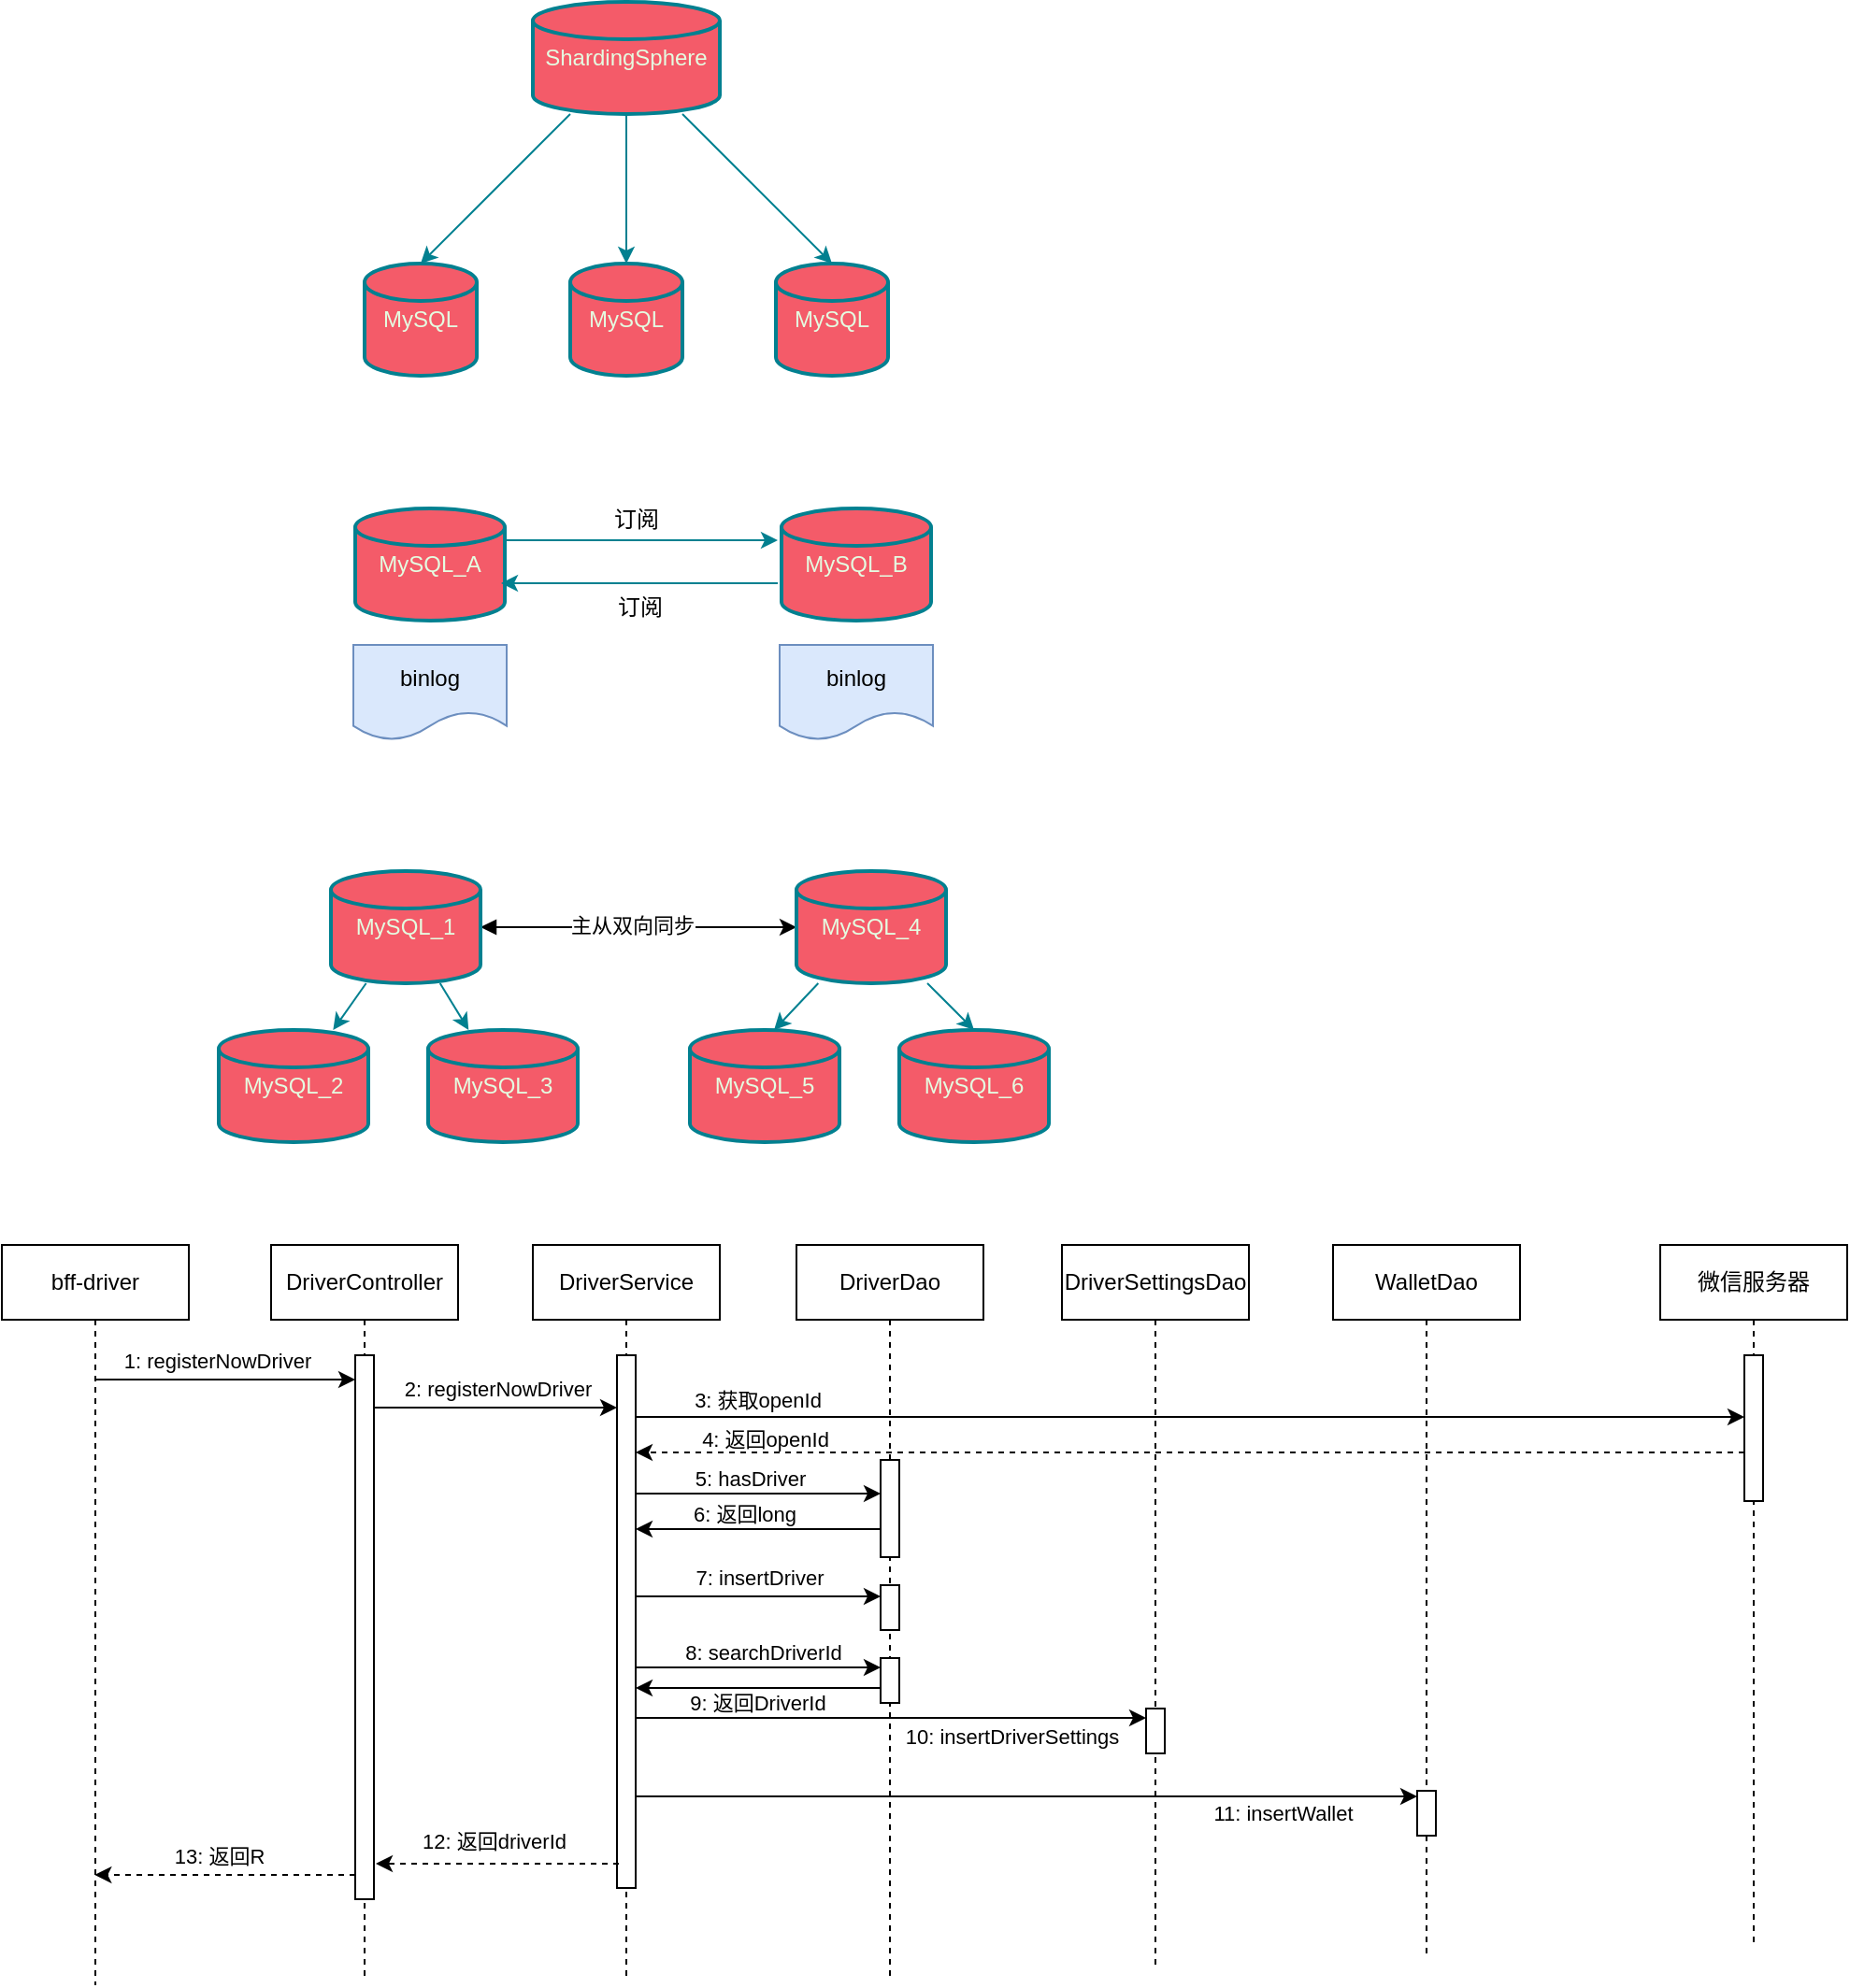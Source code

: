 <mxfile version="21.6.6" type="github">
  <diagram name="第 1 页" id="uL4GNsboAXaJ1_KjG3pS">
    <mxGraphModel dx="1140" dy="612" grid="0" gridSize="10" guides="1" tooltips="0" connect="1" arrows="1" fold="1" page="0" pageScale="1" pageWidth="827" pageHeight="1169" math="0" shadow="0">
      <root>
        <mxCell id="0" />
        <mxCell id="1" parent="0" />
        <mxCell id="d99z_8fZVXnj83U1RD9M-7" style="rounded=0;orthogonalLoop=1;jettySize=auto;html=1;entryX=0.5;entryY=0;entryDx=0;entryDy=0;entryPerimeter=0;labelBackgroundColor=none;fontColor=default;strokeColor=#028090;" parent="1" source="d99z_8fZVXnj83U1RD9M-2" target="d99z_8fZVXnj83U1RD9M-4" edge="1">
          <mxGeometry relative="1" as="geometry" />
        </mxCell>
        <mxCell id="d99z_8fZVXnj83U1RD9M-9" style="edgeStyle=orthogonalEdgeStyle;rounded=0;orthogonalLoop=1;jettySize=auto;html=1;entryX=0.5;entryY=0;entryDx=0;entryDy=0;entryPerimeter=0;labelBackgroundColor=none;fontColor=default;strokeColor=#028090;" parent="1" source="d99z_8fZVXnj83U1RD9M-2" target="d99z_8fZVXnj83U1RD9M-5" edge="1">
          <mxGeometry relative="1" as="geometry" />
        </mxCell>
        <mxCell id="d99z_8fZVXnj83U1RD9M-10" style="rounded=0;orthogonalLoop=1;jettySize=auto;html=1;entryX=0.5;entryY=0;entryDx=0;entryDy=0;entryPerimeter=0;labelBackgroundColor=none;fontColor=default;strokeColor=#028090;" parent="1" source="d99z_8fZVXnj83U1RD9M-2" target="d99z_8fZVXnj83U1RD9M-6" edge="1">
          <mxGeometry relative="1" as="geometry" />
        </mxCell>
        <mxCell id="d99z_8fZVXnj83U1RD9M-2" value="ShardingSphere" style="strokeWidth=2;html=1;shape=mxgraph.flowchart.database;whiteSpace=wrap;labelBackgroundColor=none;fillColor=#F45B69;strokeColor=#028090;fontColor=#E4FDE1;" parent="1" vertex="1">
          <mxGeometry x="330" y="90" width="100" height="60" as="geometry" />
        </mxCell>
        <mxCell id="d99z_8fZVXnj83U1RD9M-4" value="MySQL" style="strokeWidth=2;html=1;shape=mxgraph.flowchart.database;whiteSpace=wrap;labelBackgroundColor=none;fillColor=#F45B69;strokeColor=#028090;fontColor=#E4FDE1;" parent="1" vertex="1">
          <mxGeometry x="240" y="230" width="60" height="60" as="geometry" />
        </mxCell>
        <mxCell id="d99z_8fZVXnj83U1RD9M-5" value="MySQL" style="strokeWidth=2;html=1;shape=mxgraph.flowchart.database;whiteSpace=wrap;labelBackgroundColor=none;fillColor=#F45B69;strokeColor=#028090;fontColor=#E4FDE1;" parent="1" vertex="1">
          <mxGeometry x="350" y="230" width="60" height="60" as="geometry" />
        </mxCell>
        <mxCell id="d99z_8fZVXnj83U1RD9M-6" value="MySQL" style="strokeWidth=2;html=1;shape=mxgraph.flowchart.database;whiteSpace=wrap;labelBackgroundColor=none;fillColor=#F45B69;strokeColor=#028090;fontColor=#E4FDE1;" parent="1" vertex="1">
          <mxGeometry x="460" y="230" width="60" height="60" as="geometry" />
        </mxCell>
        <mxCell id="d99z_8fZVXnj83U1RD9M-20" style="rounded=0;orthogonalLoop=1;jettySize=auto;html=1;strokeColor=#028090;fontColor=#E4FDE1;fillColor=#F45B69;" parent="1" edge="1">
          <mxGeometry relative="1" as="geometry">
            <mxPoint x="313" y="378" as="sourcePoint" />
            <mxPoint x="461" y="378" as="targetPoint" />
          </mxGeometry>
        </mxCell>
        <mxCell id="d99z_8fZVXnj83U1RD9M-14" value="MySQL_A" style="strokeWidth=2;html=1;shape=mxgraph.flowchart.database;whiteSpace=wrap;labelBackgroundColor=none;fillColor=#F45B69;strokeColor=#028090;fontColor=#E4FDE1;" parent="1" vertex="1">
          <mxGeometry x="235" y="361" width="80" height="60" as="geometry" />
        </mxCell>
        <mxCell id="d99z_8fZVXnj83U1RD9M-21" style="rounded=0;orthogonalLoop=1;jettySize=auto;html=1;entryX=1;entryY=0.5;entryDx=0;entryDy=0;entryPerimeter=0;strokeColor=#028090;fontColor=#E4FDE1;fillColor=#F45B69;" parent="1" edge="1">
          <mxGeometry relative="1" as="geometry">
            <mxPoint x="461" y="401" as="sourcePoint" />
            <mxPoint x="313" y="401" as="targetPoint" />
          </mxGeometry>
        </mxCell>
        <mxCell id="d99z_8fZVXnj83U1RD9M-15" value="MySQL_B" style="strokeWidth=2;html=1;shape=mxgraph.flowchart.database;whiteSpace=wrap;labelBackgroundColor=none;fillColor=#F45B69;strokeColor=#028090;fontColor=#E4FDE1;" parent="1" vertex="1">
          <mxGeometry x="463" y="361" width="80" height="60" as="geometry" />
        </mxCell>
        <mxCell id="d99z_8fZVXnj83U1RD9M-16" value="binlog" style="shape=document;whiteSpace=wrap;html=1;boundedLbl=1;fillColor=#dae8fc;strokeColor=#6c8ebf;" parent="1" vertex="1">
          <mxGeometry x="234" y="434" width="82" height="51" as="geometry" />
        </mxCell>
        <mxCell id="d99z_8fZVXnj83U1RD9M-17" value="binlog" style="shape=document;whiteSpace=wrap;html=1;boundedLbl=1;strokeColor=#6c8ebf;fillColor=#dae8fc;" parent="1" vertex="1">
          <mxGeometry x="462" y="434" width="82" height="51" as="geometry" />
        </mxCell>
        <mxCell id="d99z_8fZVXnj83U1RD9M-22" value="&lt;font color=&quot;#000000&quot;&gt;订阅&lt;/font&gt;" style="text;html=1;align=center;verticalAlign=middle;resizable=0;points=[];autosize=1;strokeColor=none;fillColor=none;fontColor=#E4FDE1;" parent="1" vertex="1">
          <mxGeometry x="364" y="354" width="42" height="26" as="geometry" />
        </mxCell>
        <mxCell id="d99z_8fZVXnj83U1RD9M-23" value="&lt;font color=&quot;#000000&quot;&gt;订阅&lt;/font&gt;" style="text;html=1;align=center;verticalAlign=middle;resizable=0;points=[];autosize=1;strokeColor=none;fillColor=none;fontColor=#E4FDE1;" parent="1" vertex="1">
          <mxGeometry x="366" y="401" width="42" height="26" as="geometry" />
        </mxCell>
        <mxCell id="d99z_8fZVXnj83U1RD9M-31" style="rounded=0;orthogonalLoop=1;jettySize=auto;html=1;strokeColor=#028090;fontColor=#E4FDE1;fillColor=#F45B69;" parent="1" source="d99z_8fZVXnj83U1RD9M-25" target="d99z_8fZVXnj83U1RD9M-27" edge="1">
          <mxGeometry relative="1" as="geometry" />
        </mxCell>
        <mxCell id="d99z_8fZVXnj83U1RD9M-32" style="rounded=0;orthogonalLoop=1;jettySize=auto;html=1;strokeColor=#028090;fontColor=#E4FDE1;fillColor=#F45B69;" parent="1" source="d99z_8fZVXnj83U1RD9M-25" target="d99z_8fZVXnj83U1RD9M-28" edge="1">
          <mxGeometry relative="1" as="geometry" />
        </mxCell>
        <mxCell id="d99z_8fZVXnj83U1RD9M-35" style="rounded=0;orthogonalLoop=1;jettySize=auto;html=1;entryX=0;entryY=0.5;entryDx=0;entryDy=0;entryPerimeter=0;strokeColor=#000000;fontColor=#E4FDE1;fillColor=#F45B69;startArrow=block;startFill=1;" parent="1" source="d99z_8fZVXnj83U1RD9M-25" target="d99z_8fZVXnj83U1RD9M-26" edge="1">
          <mxGeometry relative="1" as="geometry" />
        </mxCell>
        <mxCell id="d99z_8fZVXnj83U1RD9M-36" value="&lt;font color=&quot;#000000&quot;&gt;主从双向同步&lt;/font&gt;" style="edgeLabel;html=1;align=center;verticalAlign=middle;resizable=0;points=[];fontColor=#E4FDE1;" parent="d99z_8fZVXnj83U1RD9M-35" vertex="1" connectable="0">
          <mxGeometry x="-0.049" y="1" relative="1" as="geometry">
            <mxPoint as="offset" />
          </mxGeometry>
        </mxCell>
        <mxCell id="d99z_8fZVXnj83U1RD9M-25" value="MySQL_1" style="strokeWidth=2;html=1;shape=mxgraph.flowchart.database;whiteSpace=wrap;labelBackgroundColor=none;fillColor=#F45B69;strokeColor=#028090;fontColor=#E4FDE1;" parent="1" vertex="1">
          <mxGeometry x="222" y="555" width="80" height="60" as="geometry" />
        </mxCell>
        <mxCell id="d99z_8fZVXnj83U1RD9M-33" style="rounded=0;orthogonalLoop=1;jettySize=auto;html=1;strokeColor=#028090;fontColor=#E4FDE1;fillColor=#F45B69;entryX=0.563;entryY=0;entryDx=0;entryDy=0;entryPerimeter=0;" parent="1" source="d99z_8fZVXnj83U1RD9M-26" target="d99z_8fZVXnj83U1RD9M-29" edge="1">
          <mxGeometry relative="1" as="geometry">
            <mxPoint x="464.177" y="631.908" as="targetPoint" />
          </mxGeometry>
        </mxCell>
        <mxCell id="d99z_8fZVXnj83U1RD9M-34" style="rounded=0;orthogonalLoop=1;jettySize=auto;html=1;entryX=0.5;entryY=0;entryDx=0;entryDy=0;entryPerimeter=0;strokeColor=#028090;fontColor=#E4FDE1;fillColor=#F45B69;" parent="1" source="d99z_8fZVXnj83U1RD9M-26" target="d99z_8fZVXnj83U1RD9M-30" edge="1">
          <mxGeometry relative="1" as="geometry" />
        </mxCell>
        <mxCell id="d99z_8fZVXnj83U1RD9M-26" value="MySQL_4" style="strokeWidth=2;html=1;shape=mxgraph.flowchart.database;whiteSpace=wrap;labelBackgroundColor=none;fillColor=#F45B69;strokeColor=#028090;fontColor=#E4FDE1;" parent="1" vertex="1">
          <mxGeometry x="471" y="555" width="80" height="60" as="geometry" />
        </mxCell>
        <mxCell id="d99z_8fZVXnj83U1RD9M-27" value="MySQL_2" style="strokeWidth=2;html=1;shape=mxgraph.flowchart.database;whiteSpace=wrap;labelBackgroundColor=none;fillColor=#F45B69;strokeColor=#028090;fontColor=#E4FDE1;" parent="1" vertex="1">
          <mxGeometry x="162" y="640" width="80" height="60" as="geometry" />
        </mxCell>
        <mxCell id="d99z_8fZVXnj83U1RD9M-28" value="MySQL_3" style="strokeWidth=2;html=1;shape=mxgraph.flowchart.database;whiteSpace=wrap;labelBackgroundColor=none;fillColor=#F45B69;strokeColor=#028090;fontColor=#E4FDE1;" parent="1" vertex="1">
          <mxGeometry x="274" y="640" width="80" height="60" as="geometry" />
        </mxCell>
        <mxCell id="d99z_8fZVXnj83U1RD9M-29" value="MySQL_5" style="strokeWidth=2;html=1;shape=mxgraph.flowchart.database;whiteSpace=wrap;labelBackgroundColor=none;fillColor=#F45B69;strokeColor=#028090;fontColor=#E4FDE1;" parent="1" vertex="1">
          <mxGeometry x="414" y="640" width="80" height="60" as="geometry" />
        </mxCell>
        <mxCell id="d99z_8fZVXnj83U1RD9M-30" value="MySQL_6" style="strokeWidth=2;html=1;shape=mxgraph.flowchart.database;whiteSpace=wrap;labelBackgroundColor=none;fillColor=#F45B69;strokeColor=#028090;fontColor=#E4FDE1;" parent="1" vertex="1">
          <mxGeometry x="526" y="640" width="80" height="60" as="geometry" />
        </mxCell>
        <mxCell id="vbNg-E3e5QkZ88eHBzhV-3" value="bff-driver" style="shape=umlLifeline;perimeter=lifelinePerimeter;whiteSpace=wrap;html=1;container=1;dropTarget=0;collapsible=0;recursiveResize=0;outlineConnect=0;portConstraint=eastwest;newEdgeStyle={&quot;edgeStyle&quot;:&quot;elbowEdgeStyle&quot;,&quot;elbow&quot;:&quot;vertical&quot;,&quot;curved&quot;:0,&quot;rounded&quot;:0};" parent="1" vertex="1">
          <mxGeometry x="46" y="755" width="100" height="396" as="geometry" />
        </mxCell>
        <mxCell id="vbNg-E3e5QkZ88eHBzhV-4" value="DriverController" style="shape=umlLifeline;perimeter=lifelinePerimeter;whiteSpace=wrap;html=1;container=1;dropTarget=0;collapsible=0;recursiveResize=0;outlineConnect=0;portConstraint=eastwest;newEdgeStyle={&quot;edgeStyle&quot;:&quot;elbowEdgeStyle&quot;,&quot;elbow&quot;:&quot;vertical&quot;,&quot;curved&quot;:0,&quot;rounded&quot;:0};" parent="1" vertex="1">
          <mxGeometry x="190" y="755" width="100" height="394" as="geometry" />
        </mxCell>
        <mxCell id="vbNg-E3e5QkZ88eHBzhV-5" value="" style="html=1;points=[];perimeter=orthogonalPerimeter;outlineConnect=0;targetShapes=umlLifeline;portConstraint=eastwest;newEdgeStyle={&quot;edgeStyle&quot;:&quot;elbowEdgeStyle&quot;,&quot;elbow&quot;:&quot;vertical&quot;,&quot;curved&quot;:0,&quot;rounded&quot;:0};" parent="vbNg-E3e5QkZ88eHBzhV-4" vertex="1">
          <mxGeometry x="45" y="59" width="10" height="291" as="geometry" />
        </mxCell>
        <mxCell id="vbNg-E3e5QkZ88eHBzhV-7" style="edgeStyle=elbowEdgeStyle;rounded=0;orthogonalLoop=1;jettySize=auto;html=1;elbow=vertical;curved=0;" parent="1" edge="1">
          <mxGeometry relative="1" as="geometry">
            <mxPoint x="95.5" y="827" as="sourcePoint" />
            <mxPoint x="235" y="827" as="targetPoint" />
          </mxGeometry>
        </mxCell>
        <mxCell id="vbNg-E3e5QkZ88eHBzhV-8" value="1: registerNowDriver" style="edgeLabel;html=1;align=center;verticalAlign=middle;resizable=0;points=[];labelBackgroundColor=none;" parent="vbNg-E3e5QkZ88eHBzhV-7" vertex="1" connectable="0">
          <mxGeometry x="-0.498" y="-3" relative="1" as="geometry">
            <mxPoint x="30" y="-13" as="offset" />
          </mxGeometry>
        </mxCell>
        <mxCell id="vbNg-E3e5QkZ88eHBzhV-14" value="DriverService" style="shape=umlLifeline;perimeter=lifelinePerimeter;whiteSpace=wrap;html=1;container=1;dropTarget=0;collapsible=0;recursiveResize=0;outlineConnect=0;portConstraint=eastwest;newEdgeStyle={&quot;edgeStyle&quot;:&quot;elbowEdgeStyle&quot;,&quot;elbow&quot;:&quot;vertical&quot;,&quot;curved&quot;:0,&quot;rounded&quot;:0};" parent="1" vertex="1">
          <mxGeometry x="330" y="755" width="100" height="391" as="geometry" />
        </mxCell>
        <mxCell id="vbNg-E3e5QkZ88eHBzhV-15" value="" style="html=1;points=[];perimeter=orthogonalPerimeter;outlineConnect=0;targetShapes=umlLifeline;portConstraint=eastwest;newEdgeStyle={&quot;edgeStyle&quot;:&quot;elbowEdgeStyle&quot;,&quot;elbow&quot;:&quot;vertical&quot;,&quot;curved&quot;:0,&quot;rounded&quot;:0};" parent="vbNg-E3e5QkZ88eHBzhV-14" vertex="1">
          <mxGeometry x="45" y="59" width="10" height="285" as="geometry" />
        </mxCell>
        <mxCell id="vbNg-E3e5QkZ88eHBzhV-16" style="edgeStyle=elbowEdgeStyle;rounded=0;orthogonalLoop=1;jettySize=auto;html=1;elbow=vertical;curved=0;" parent="1" edge="1">
          <mxGeometry relative="1" as="geometry">
            <mxPoint x="245" y="842" as="sourcePoint" />
            <mxPoint x="375" y="842" as="targetPoint" />
          </mxGeometry>
        </mxCell>
        <mxCell id="vbNg-E3e5QkZ88eHBzhV-19" value="2: registerNowDriver" style="edgeLabel;html=1;align=center;verticalAlign=middle;resizable=0;points=[];labelBackgroundColor=none;" parent="vbNg-E3e5QkZ88eHBzhV-16" vertex="1" connectable="0">
          <mxGeometry x="-0.359" y="1" relative="1" as="geometry">
            <mxPoint x="24" y="-9" as="offset" />
          </mxGeometry>
        </mxCell>
        <mxCell id="vbNg-E3e5QkZ88eHBzhV-20" value="DriverDao" style="shape=umlLifeline;perimeter=lifelinePerimeter;whiteSpace=wrap;html=1;container=1;dropTarget=0;collapsible=0;recursiveResize=0;outlineConnect=0;portConstraint=eastwest;newEdgeStyle={&quot;edgeStyle&quot;:&quot;elbowEdgeStyle&quot;,&quot;elbow&quot;:&quot;vertical&quot;,&quot;curved&quot;:0,&quot;rounded&quot;:0};" parent="1" vertex="1">
          <mxGeometry x="471" y="755" width="100" height="393" as="geometry" />
        </mxCell>
        <mxCell id="vbNg-E3e5QkZ88eHBzhV-21" value="" style="html=1;points=[];perimeter=orthogonalPerimeter;outlineConnect=0;targetShapes=umlLifeline;portConstraint=eastwest;newEdgeStyle={&quot;edgeStyle&quot;:&quot;elbowEdgeStyle&quot;,&quot;elbow&quot;:&quot;vertical&quot;,&quot;curved&quot;:0,&quot;rounded&quot;:0};" parent="vbNg-E3e5QkZ88eHBzhV-20" vertex="1">
          <mxGeometry x="45" y="115" width="10" height="52" as="geometry" />
        </mxCell>
        <mxCell id="vbNg-E3e5QkZ88eHBzhV-37" value="" style="html=1;points=[];perimeter=orthogonalPerimeter;outlineConnect=0;targetShapes=umlLifeline;portConstraint=eastwest;newEdgeStyle={&quot;edgeStyle&quot;:&quot;elbowEdgeStyle&quot;,&quot;elbow&quot;:&quot;vertical&quot;,&quot;curved&quot;:0,&quot;rounded&quot;:0};" parent="vbNg-E3e5QkZ88eHBzhV-20" vertex="1">
          <mxGeometry x="45" y="182" width="10" height="24" as="geometry" />
        </mxCell>
        <mxCell id="vbNg-E3e5QkZ88eHBzhV-40" value="" style="html=1;points=[];perimeter=orthogonalPerimeter;outlineConnect=0;targetShapes=umlLifeline;portConstraint=eastwest;newEdgeStyle={&quot;edgeStyle&quot;:&quot;elbowEdgeStyle&quot;,&quot;elbow&quot;:&quot;vertical&quot;,&quot;curved&quot;:0,&quot;rounded&quot;:0};" parent="vbNg-E3e5QkZ88eHBzhV-20" vertex="1">
          <mxGeometry x="45" y="221" width="10" height="24" as="geometry" />
        </mxCell>
        <mxCell id="vbNg-E3e5QkZ88eHBzhV-22" value="DriverSettingsDao" style="shape=umlLifeline;perimeter=lifelinePerimeter;whiteSpace=wrap;html=1;container=1;dropTarget=0;collapsible=0;recursiveResize=0;outlineConnect=0;portConstraint=eastwest;newEdgeStyle={&quot;edgeStyle&quot;:&quot;elbowEdgeStyle&quot;,&quot;elbow&quot;:&quot;vertical&quot;,&quot;curved&quot;:0,&quot;rounded&quot;:0};" parent="1" vertex="1">
          <mxGeometry x="613" y="755" width="100" height="385" as="geometry" />
        </mxCell>
        <mxCell id="vbNg-E3e5QkZ88eHBzhV-45" value="" style="html=1;points=[];perimeter=orthogonalPerimeter;outlineConnect=0;targetShapes=umlLifeline;portConstraint=eastwest;newEdgeStyle={&quot;edgeStyle&quot;:&quot;elbowEdgeStyle&quot;,&quot;elbow&quot;:&quot;vertical&quot;,&quot;curved&quot;:0,&quot;rounded&quot;:0};" parent="vbNg-E3e5QkZ88eHBzhV-22" vertex="1">
          <mxGeometry x="45" y="248" width="10" height="24" as="geometry" />
        </mxCell>
        <mxCell id="vbNg-E3e5QkZ88eHBzhV-24" value="WalletDao" style="shape=umlLifeline;perimeter=lifelinePerimeter;whiteSpace=wrap;html=1;container=1;dropTarget=0;collapsible=0;recursiveResize=0;outlineConnect=0;portConstraint=eastwest;newEdgeStyle={&quot;edgeStyle&quot;:&quot;elbowEdgeStyle&quot;,&quot;elbow&quot;:&quot;vertical&quot;,&quot;curved&quot;:0,&quot;rounded&quot;:0};" parent="1" vertex="1">
          <mxGeometry x="758" y="755" width="100" height="380" as="geometry" />
        </mxCell>
        <mxCell id="vbNg-E3e5QkZ88eHBzhV-48" value="" style="html=1;points=[];perimeter=orthogonalPerimeter;outlineConnect=0;targetShapes=umlLifeline;portConstraint=eastwest;newEdgeStyle={&quot;edgeStyle&quot;:&quot;elbowEdgeStyle&quot;,&quot;elbow&quot;:&quot;vertical&quot;,&quot;curved&quot;:0,&quot;rounded&quot;:0};" parent="vbNg-E3e5QkZ88eHBzhV-24" vertex="1">
          <mxGeometry x="45" y="292" width="10" height="24" as="geometry" />
        </mxCell>
        <mxCell id="vbNg-E3e5QkZ88eHBzhV-26" value="微信服务器" style="shape=umlLifeline;perimeter=lifelinePerimeter;whiteSpace=wrap;html=1;container=1;dropTarget=0;collapsible=0;recursiveResize=0;outlineConnect=0;portConstraint=eastwest;newEdgeStyle={&quot;edgeStyle&quot;:&quot;elbowEdgeStyle&quot;,&quot;elbow&quot;:&quot;vertical&quot;,&quot;curved&quot;:0,&quot;rounded&quot;:0};" parent="1" vertex="1">
          <mxGeometry x="933" y="755" width="100" height="376" as="geometry" />
        </mxCell>
        <mxCell id="vbNg-E3e5QkZ88eHBzhV-27" value="" style="html=1;points=[];perimeter=orthogonalPerimeter;outlineConnect=0;targetShapes=umlLifeline;portConstraint=eastwest;newEdgeStyle={&quot;edgeStyle&quot;:&quot;elbowEdgeStyle&quot;,&quot;elbow&quot;:&quot;vertical&quot;,&quot;curved&quot;:0,&quot;rounded&quot;:0};" parent="vbNg-E3e5QkZ88eHBzhV-26" vertex="1">
          <mxGeometry x="45" y="59" width="10" height="78" as="geometry" />
        </mxCell>
        <mxCell id="vbNg-E3e5QkZ88eHBzhV-28" style="edgeStyle=elbowEdgeStyle;rounded=0;orthogonalLoop=1;jettySize=auto;html=1;elbow=vertical;curved=0;" parent="1" edge="1">
          <mxGeometry relative="1" as="geometry">
            <mxPoint x="385" y="847.003" as="sourcePoint" />
            <mxPoint x="978" y="847.003" as="targetPoint" />
          </mxGeometry>
        </mxCell>
        <mxCell id="vbNg-E3e5QkZ88eHBzhV-29" value="3: 获取openId" style="edgeLabel;html=1;align=center;verticalAlign=middle;resizable=0;points=[];labelBackgroundColor=none;" parent="vbNg-E3e5QkZ88eHBzhV-28" vertex="1" connectable="0">
          <mxGeometry x="-0.909" y="-4" relative="1" as="geometry">
            <mxPoint x="38" y="-13" as="offset" />
          </mxGeometry>
        </mxCell>
        <mxCell id="vbNg-E3e5QkZ88eHBzhV-31" style="edgeStyle=elbowEdgeStyle;rounded=0;orthogonalLoop=1;jettySize=auto;html=1;elbow=vertical;curved=0;dashed=1;" parent="1" edge="1">
          <mxGeometry relative="1" as="geometry">
            <mxPoint x="978" y="866.003" as="sourcePoint" />
            <mxPoint x="385" y="866.003" as="targetPoint" />
          </mxGeometry>
        </mxCell>
        <mxCell id="vbNg-E3e5QkZ88eHBzhV-32" value="4: 返回openId" style="edgeLabel;html=1;align=center;verticalAlign=middle;resizable=0;points=[];labelBackgroundColor=none;" parent="vbNg-E3e5QkZ88eHBzhV-31" vertex="1" connectable="0">
          <mxGeometry x="0.797" relative="1" as="geometry">
            <mxPoint x="9" y="-7" as="offset" />
          </mxGeometry>
        </mxCell>
        <mxCell id="vbNg-E3e5QkZ88eHBzhV-33" style="edgeStyle=elbowEdgeStyle;rounded=0;orthogonalLoop=1;jettySize=auto;html=1;elbow=horizontal;curved=0;" parent="1" edge="1">
          <mxGeometry relative="1" as="geometry">
            <mxPoint x="385" y="888.003" as="sourcePoint" />
            <mxPoint x="516" y="888.003" as="targetPoint" />
          </mxGeometry>
        </mxCell>
        <mxCell id="vbNg-E3e5QkZ88eHBzhV-34" value="5: hasDriver" style="edgeLabel;html=1;align=center;verticalAlign=middle;resizable=0;points=[];" parent="vbNg-E3e5QkZ88eHBzhV-33" vertex="1" connectable="0">
          <mxGeometry x="-0.363" y="2" relative="1" as="geometry">
            <mxPoint x="19" y="-6" as="offset" />
          </mxGeometry>
        </mxCell>
        <mxCell id="vbNg-E3e5QkZ88eHBzhV-35" style="edgeStyle=elbowEdgeStyle;rounded=0;orthogonalLoop=1;jettySize=auto;html=1;elbow=vertical;curved=0;" parent="1" edge="1">
          <mxGeometry relative="1" as="geometry">
            <mxPoint x="516" y="907.003" as="sourcePoint" />
            <mxPoint x="385" y="907.003" as="targetPoint" />
          </mxGeometry>
        </mxCell>
        <mxCell id="vbNg-E3e5QkZ88eHBzhV-36" value="6: 返回long" style="edgeLabel;html=1;align=center;verticalAlign=middle;resizable=0;points=[];labelBackgroundColor=none;" parent="vbNg-E3e5QkZ88eHBzhV-35" vertex="1" connectable="0">
          <mxGeometry x="0.31" y="-2" relative="1" as="geometry">
            <mxPoint x="13" y="-6" as="offset" />
          </mxGeometry>
        </mxCell>
        <mxCell id="vbNg-E3e5QkZ88eHBzhV-38" style="edgeStyle=elbowEdgeStyle;rounded=0;orthogonalLoop=1;jettySize=auto;html=1;elbow=vertical;curved=0;" parent="1" edge="1">
          <mxGeometry relative="1" as="geometry">
            <mxPoint x="385" y="943.003" as="sourcePoint" />
            <mxPoint x="516" y="943.003" as="targetPoint" />
          </mxGeometry>
        </mxCell>
        <mxCell id="vbNg-E3e5QkZ88eHBzhV-39" value="7: insertDriver" style="edgeLabel;html=1;align=center;verticalAlign=middle;resizable=0;points=[];labelBackgroundColor=none;" parent="vbNg-E3e5QkZ88eHBzhV-38" vertex="1" connectable="0">
          <mxGeometry x="0.336" relative="1" as="geometry">
            <mxPoint x="-22" y="-10" as="offset" />
          </mxGeometry>
        </mxCell>
        <mxCell id="vbNg-E3e5QkZ88eHBzhV-41" style="edgeStyle=elbowEdgeStyle;rounded=0;orthogonalLoop=1;jettySize=auto;html=1;elbow=vertical;curved=0;" parent="1" edge="1">
          <mxGeometry relative="1" as="geometry">
            <mxPoint x="385" y="981.003" as="sourcePoint" />
            <mxPoint x="516" y="981.003" as="targetPoint" />
          </mxGeometry>
        </mxCell>
        <mxCell id="vbNg-E3e5QkZ88eHBzhV-42" value="8: searchDriverId" style="edgeLabel;html=1;align=center;verticalAlign=middle;resizable=0;points=[];labelBackgroundColor=none;" parent="vbNg-E3e5QkZ88eHBzhV-41" vertex="1" connectable="0">
          <mxGeometry x="-0.12" y="2" relative="1" as="geometry">
            <mxPoint x="10" y="-6" as="offset" />
          </mxGeometry>
        </mxCell>
        <mxCell id="vbNg-E3e5QkZ88eHBzhV-43" style="edgeStyle=elbowEdgeStyle;rounded=0;orthogonalLoop=1;jettySize=auto;html=1;elbow=vertical;curved=0;" parent="1" edge="1">
          <mxGeometry relative="1" as="geometry">
            <mxPoint x="516" y="992.003" as="sourcePoint" />
            <mxPoint x="385" y="992.003" as="targetPoint" />
          </mxGeometry>
        </mxCell>
        <mxCell id="vbNg-E3e5QkZ88eHBzhV-44" value="9: 返回DriverId" style="edgeLabel;html=1;align=center;verticalAlign=middle;resizable=0;points=[];labelBackgroundColor=none;" parent="vbNg-E3e5QkZ88eHBzhV-43" vertex="1" connectable="0">
          <mxGeometry x="0.348" y="3" relative="1" as="geometry">
            <mxPoint x="22" y="5" as="offset" />
          </mxGeometry>
        </mxCell>
        <mxCell id="vbNg-E3e5QkZ88eHBzhV-46" style="edgeStyle=elbowEdgeStyle;rounded=0;orthogonalLoop=1;jettySize=auto;html=1;elbow=vertical;curved=0;" parent="1" source="vbNg-E3e5QkZ88eHBzhV-15" target="vbNg-E3e5QkZ88eHBzhV-45" edge="1">
          <mxGeometry relative="1" as="geometry">
            <Array as="points">
              <mxPoint x="590" y="1008" />
            </Array>
          </mxGeometry>
        </mxCell>
        <mxCell id="vbNg-E3e5QkZ88eHBzhV-47" value="10: insertDriverSettings" style="edgeLabel;html=1;align=center;verticalAlign=middle;resizable=0;points=[];labelBackgroundColor=none;" parent="vbNg-E3e5QkZ88eHBzhV-46" vertex="1" connectable="0">
          <mxGeometry x="0.301" y="-3" relative="1" as="geometry">
            <mxPoint x="23" y="7" as="offset" />
          </mxGeometry>
        </mxCell>
        <mxCell id="vbNg-E3e5QkZ88eHBzhV-49" style="edgeStyle=elbowEdgeStyle;rounded=0;orthogonalLoop=1;jettySize=auto;html=1;elbow=vertical;curved=0;" parent="1" target="vbNg-E3e5QkZ88eHBzhV-48" edge="1">
          <mxGeometry relative="1" as="geometry">
            <mxPoint x="384.5" y="1050" as="sourcePoint" />
            <mxPoint x="657.5" y="1050" as="targetPoint" />
          </mxGeometry>
        </mxCell>
        <mxCell id="vbNg-E3e5QkZ88eHBzhV-50" value="11: insertWallet" style="edgeLabel;html=1;align=center;verticalAlign=middle;resizable=0;points=[];labelBackgroundColor=none;" parent="vbNg-E3e5QkZ88eHBzhV-49" vertex="1" connectable="0">
          <mxGeometry x="-0.575" y="2" relative="1" as="geometry">
            <mxPoint x="257" y="11" as="offset" />
          </mxGeometry>
        </mxCell>
        <mxCell id="vbNg-E3e5QkZ88eHBzhV-52" style="edgeStyle=elbowEdgeStyle;rounded=0;orthogonalLoop=1;jettySize=auto;html=1;elbow=horizontal;curved=0;dashed=1;" parent="1" edge="1">
          <mxGeometry relative="1" as="geometry">
            <mxPoint x="376" y="1086" as="sourcePoint" />
            <mxPoint x="246" y="1086" as="targetPoint" />
          </mxGeometry>
        </mxCell>
        <mxCell id="vbNg-E3e5QkZ88eHBzhV-53" value="12: 返回driverId" style="edgeLabel;html=1;align=center;verticalAlign=middle;resizable=0;points=[];" parent="vbNg-E3e5QkZ88eHBzhV-52" vertex="1" connectable="0">
          <mxGeometry x="0.341" y="-1" relative="1" as="geometry">
            <mxPoint x="20" y="-11" as="offset" />
          </mxGeometry>
        </mxCell>
        <mxCell id="vbNg-E3e5QkZ88eHBzhV-54" style="edgeStyle=elbowEdgeStyle;rounded=0;orthogonalLoop=1;jettySize=auto;html=1;elbow=vertical;curved=0;dashed=1;" parent="1" edge="1">
          <mxGeometry relative="1" as="geometry">
            <mxPoint x="235" y="1091.997" as="sourcePoint" />
            <mxPoint x="95.667" y="1091.997" as="targetPoint" />
          </mxGeometry>
        </mxCell>
        <mxCell id="vbNg-E3e5QkZ88eHBzhV-55" value="13: 返回R" style="edgeLabel;html=1;align=center;verticalAlign=middle;resizable=0;points=[];labelBackgroundColor=none;" parent="vbNg-E3e5QkZ88eHBzhV-54" vertex="1" connectable="0">
          <mxGeometry x="0.462" y="1" relative="1" as="geometry">
            <mxPoint x="29" y="-11" as="offset" />
          </mxGeometry>
        </mxCell>
      </root>
    </mxGraphModel>
  </diagram>
</mxfile>
